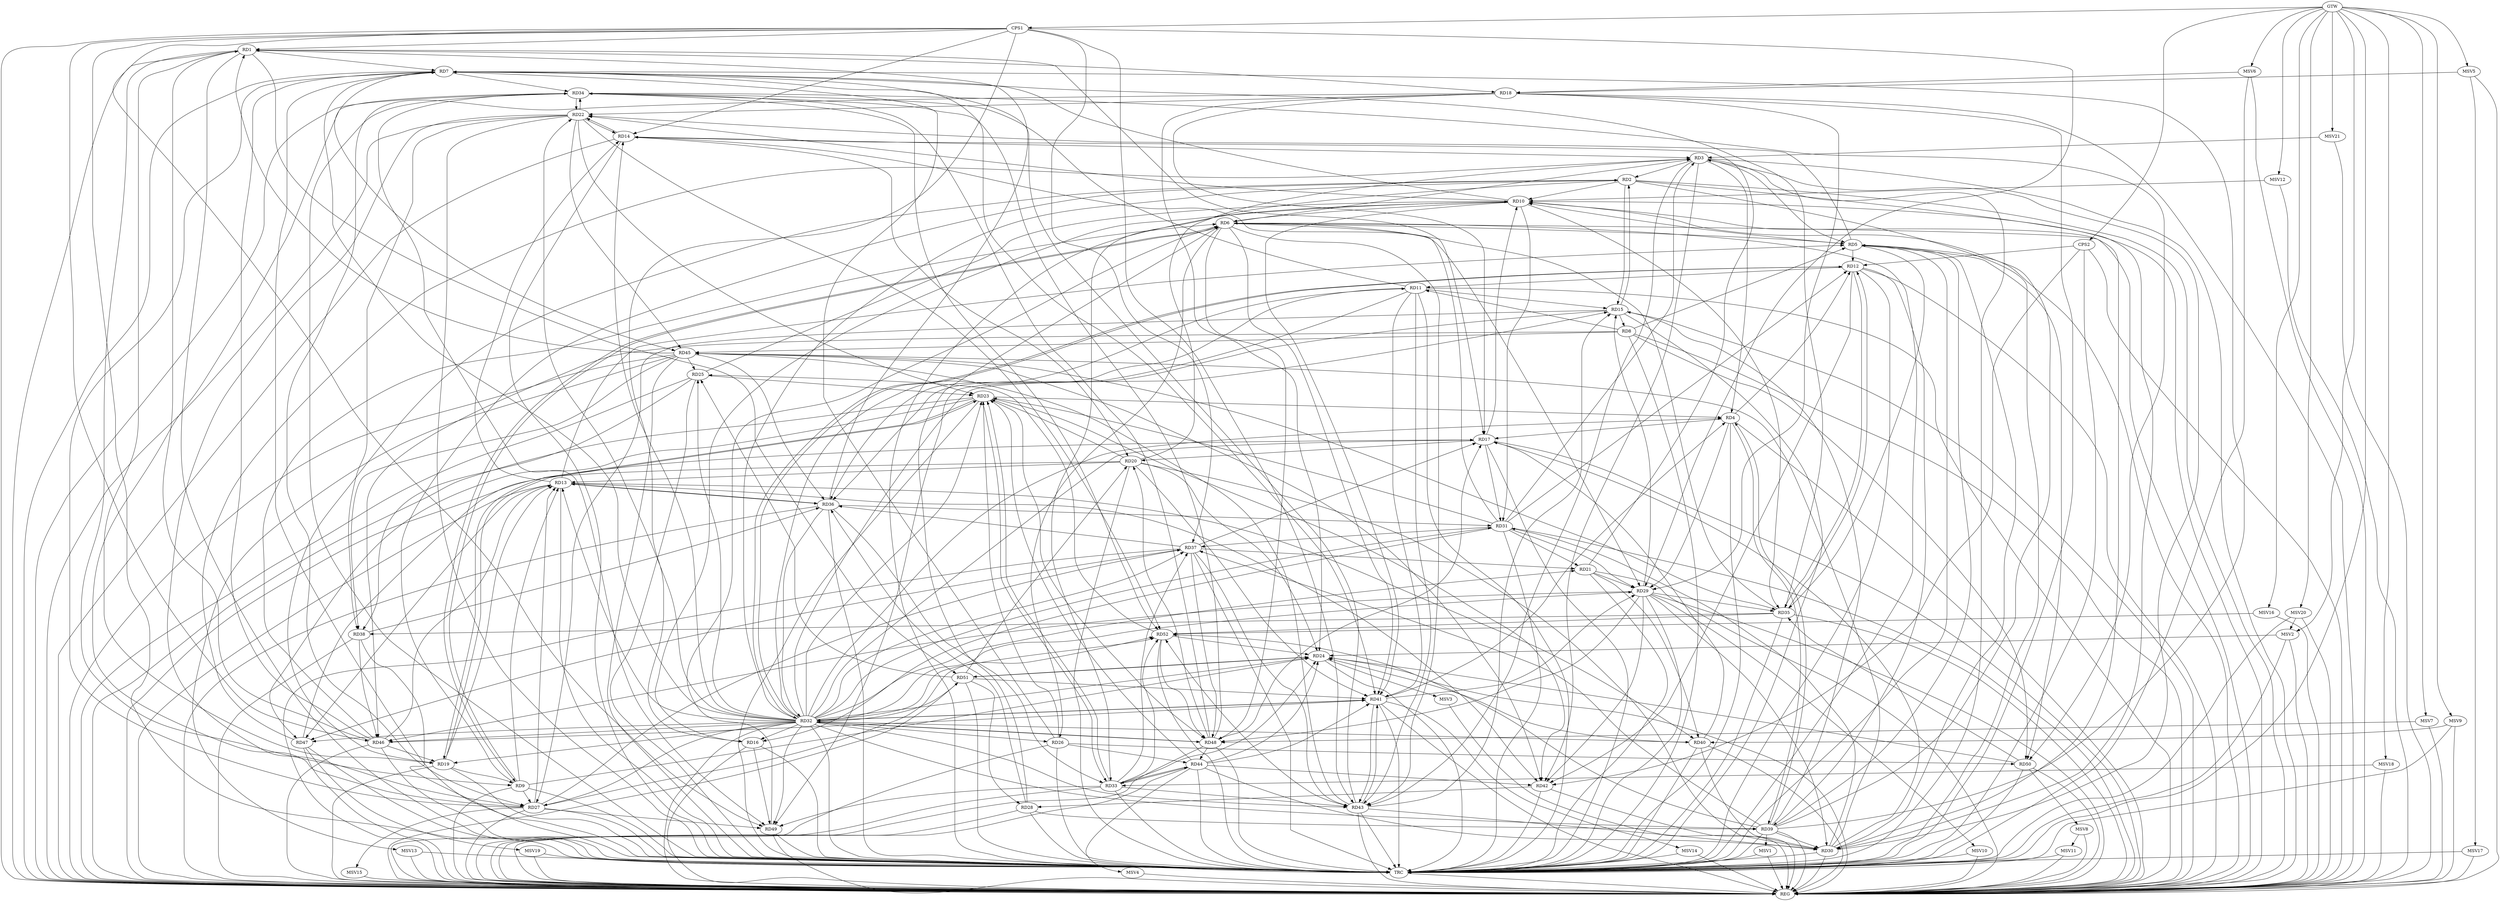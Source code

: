strict digraph G {
  RD1 [ label="RD1" ];
  RD2 [ label="RD2" ];
  RD3 [ label="RD3" ];
  RD4 [ label="RD4" ];
  RD5 [ label="RD5" ];
  RD6 [ label="RD6" ];
  RD7 [ label="RD7" ];
  RD8 [ label="RD8" ];
  RD9 [ label="RD9" ];
  RD10 [ label="RD10" ];
  RD11 [ label="RD11" ];
  RD12 [ label="RD12" ];
  RD13 [ label="RD13" ];
  RD14 [ label="RD14" ];
  RD15 [ label="RD15" ];
  RD16 [ label="RD16" ];
  RD17 [ label="RD17" ];
  RD18 [ label="RD18" ];
  RD19 [ label="RD19" ];
  RD20 [ label="RD20" ];
  RD21 [ label="RD21" ];
  RD22 [ label="RD22" ];
  RD23 [ label="RD23" ];
  RD24 [ label="RD24" ];
  RD25 [ label="RD25" ];
  RD26 [ label="RD26" ];
  RD27 [ label="RD27" ];
  RD28 [ label="RD28" ];
  RD29 [ label="RD29" ];
  RD30 [ label="RD30" ];
  RD31 [ label="RD31" ];
  RD32 [ label="RD32" ];
  RD33 [ label="RD33" ];
  RD34 [ label="RD34" ];
  RD35 [ label="RD35" ];
  RD36 [ label="RD36" ];
  RD37 [ label="RD37" ];
  RD38 [ label="RD38" ];
  RD39 [ label="RD39" ];
  RD40 [ label="RD40" ];
  RD41 [ label="RD41" ];
  RD42 [ label="RD42" ];
  RD43 [ label="RD43" ];
  RD44 [ label="RD44" ];
  RD45 [ label="RD45" ];
  RD46 [ label="RD46" ];
  RD47 [ label="RD47" ];
  RD48 [ label="RD48" ];
  RD49 [ label="RD49" ];
  RD50 [ label="RD50" ];
  RD51 [ label="RD51" ];
  RD52 [ label="RD52" ];
  CPS1 [ label="CPS1" ];
  CPS2 [ label="CPS2" ];
  GTW [ label="GTW" ];
  REG [ label="REG" ];
  TRC [ label="TRC" ];
  MSV1 [ label="MSV1" ];
  MSV2 [ label="MSV2" ];
  MSV3 [ label="MSV3" ];
  MSV4 [ label="MSV4" ];
  MSV5 [ label="MSV5" ];
  MSV6 [ label="MSV6" ];
  MSV7 [ label="MSV7" ];
  MSV8 [ label="MSV8" ];
  MSV9 [ label="MSV9" ];
  MSV10 [ label="MSV10" ];
  MSV11 [ label="MSV11" ];
  MSV12 [ label="MSV12" ];
  MSV13 [ label="MSV13" ];
  MSV14 [ label="MSV14" ];
  MSV15 [ label="MSV15" ];
  MSV16 [ label="MSV16" ];
  MSV17 [ label="MSV17" ];
  MSV18 [ label="MSV18" ];
  MSV19 [ label="MSV19" ];
  MSV20 [ label="MSV20" ];
  MSV21 [ label="MSV21" ];
  RD1 -> RD7;
  RD1 -> RD9;
  RD1 -> RD17;
  RD1 -> RD18;
  RD1 -> RD19;
  RD36 -> RD1;
  RD45 -> RD1;
  RD46 -> RD1;
  RD1 -> RD51;
  RD3 -> RD2;
  RD9 -> RD2;
  RD2 -> RD10;
  RD2 -> RD15;
  RD15 -> RD2;
  RD2 -> RD19;
  RD2 -> RD30;
  RD2 -> RD33;
  RD3 -> RD4;
  RD3 -> RD5;
  RD6 -> RD3;
  RD14 -> RD3;
  RD20 -> RD3;
  RD30 -> RD3;
  RD31 -> RD3;
  RD3 -> RD42;
  RD3 -> RD43;
  RD47 -> RD3;
  RD4 -> RD12;
  RD4 -> RD17;
  RD23 -> RD4;
  RD4 -> RD29;
  RD4 -> RD39;
  RD39 -> RD4;
  RD41 -> RD4;
  RD6 -> RD5;
  RD8 -> RD5;
  RD5 -> RD10;
  RD5 -> RD12;
  RD13 -> RD5;
  RD5 -> RD22;
  RD30 -> RD5;
  RD5 -> RD35;
  RD39 -> RD5;
  RD5 -> RD50;
  RD6 -> RD9;
  RD9 -> RD6;
  RD10 -> RD6;
  RD6 -> RD26;
  RD28 -> RD6;
  RD6 -> RD29;
  RD35 -> RD6;
  RD6 -> RD41;
  RD6 -> RD43;
  RD46 -> RD6;
  RD6 -> RD48;
  RD49 -> RD6;
  RD10 -> RD7;
  RD26 -> RD7;
  RD27 -> RD7;
  RD7 -> RD34;
  RD35 -> RD7;
  RD39 -> RD7;
  RD43 -> RD7;
  RD7 -> RD45;
  RD46 -> RD7;
  RD48 -> RD7;
  RD8 -> RD11;
  RD15 -> RD8;
  RD8 -> RD45;
  RD8 -> RD46;
  RD8 -> RD50;
  RD9 -> RD13;
  RD19 -> RD9;
  RD9 -> RD24;
  RD9 -> RD27;
  RD16 -> RD10;
  RD17 -> RD10;
  RD10 -> RD22;
  RD25 -> RD10;
  RD10 -> RD30;
  RD10 -> RD31;
  RD10 -> RD35;
  RD39 -> RD10;
  RD10 -> RD41;
  RD12 -> RD11;
  RD11 -> RD15;
  RD11 -> RD34;
  RD11 -> RD36;
  RD11 -> RD41;
  RD11 -> RD43;
  RD11 -> RD49;
  RD31 -> RD12;
  RD12 -> RD32;
  RD12 -> RD35;
  RD35 -> RD12;
  RD12 -> RD39;
  RD12 -> RD42;
  RD13 -> RD14;
  RD19 -> RD13;
  RD20 -> RD13;
  RD27 -> RD13;
  RD13 -> RD36;
  RD36 -> RD13;
  RD13 -> RD40;
  RD13 -> RD42;
  RD46 -> RD13;
  RD13 -> RD47;
  RD14 -> RD20;
  RD21 -> RD14;
  RD14 -> RD22;
  RD22 -> RD14;
  RD31 -> RD14;
  RD15 -> RD27;
  RD29 -> RD15;
  RD32 -> RD15;
  RD15 -> RD36;
  RD39 -> RD15;
  RD43 -> RD15;
  RD31 -> RD16;
  RD16 -> RD49;
  RD18 -> RD17;
  RD17 -> RD20;
  RD30 -> RD17;
  RD17 -> RD31;
  RD32 -> RD17;
  RD37 -> RD17;
  RD40 -> RD17;
  RD47 -> RD17;
  RD48 -> RD17;
  RD18 -> RD22;
  RD18 -> RD24;
  RD18 -> RD27;
  RD18 -> RD29;
  RD19 -> RD23;
  RD23 -> RD19;
  RD32 -> RD19;
  RD46 -> RD19;
  RD20 -> RD23;
  RD20 -> RD24;
  RD20 -> RD30;
  RD20 -> RD41;
  RD48 -> RD20;
  RD51 -> RD20;
  RD21 -> RD29;
  RD31 -> RD21;
  RD37 -> RD21;
  RD21 -> RD40;
  RD22 -> RD23;
  RD22 -> RD27;
  RD22 -> RD34;
  RD34 -> RD22;
  RD22 -> RD38;
  RD22 -> RD45;
  RD22 -> RD52;
  RD25 -> RD23;
  RD26 -> RD23;
  RD31 -> RD23;
  RD23 -> RD33;
  RD33 -> RD23;
  RD23 -> RD42;
  RD44 -> RD23;
  RD23 -> RD47;
  RD23 -> RD48;
  RD32 -> RD24;
  RD33 -> RD24;
  RD40 -> RD24;
  RD44 -> RD24;
  RD50 -> RD24;
  RD24 -> RD51;
  RD51 -> RD24;
  RD52 -> RD24;
  RD32 -> RD25;
  RD25 -> RD38;
  RD45 -> RD25;
  RD51 -> RD25;
  RD52 -> RD25;
  RD26 -> RD44;
  RD26 -> RD50;
  RD32 -> RD27;
  RD27 -> RD34;
  RD27 -> RD37;
  RD27 -> RD49;
  RD27 -> RD52;
  RD28 -> RD36;
  RD28 -> RD39;
  RD42 -> RD28;
  RD51 -> RD28;
  RD29 -> RD30;
  RD31 -> RD29;
  RD29 -> RD35;
  RD41 -> RD29;
  RD29 -> RD42;
  RD29 -> RD46;
  RD29 -> RD48;
  RD30 -> RD31;
  RD39 -> RD30;
  RD40 -> RD30;
  RD43 -> RD30;
  RD44 -> RD30;
  RD30 -> RD45;
  RD36 -> RD31;
  RD31 -> RD37;
  RD36 -> RD32;
  RD32 -> RD41;
  RD41 -> RD32;
  RD32 -> RD48;
  RD48 -> RD32;
  RD32 -> RD51;
  RD32 -> RD52;
  RD36 -> RD33;
  RD33 -> RD37;
  RD33 -> RD43;
  RD33 -> RD44;
  RD44 -> RD33;
  RD33 -> RD49;
  RD33 -> RD52;
  RD34 -> RD41;
  RD48 -> RD34;
  RD34 -> RD49;
  RD34 -> RD50;
  RD34 -> RD52;
  RD35 -> RD38;
  RD45 -> RD35;
  RD50 -> RD35;
  RD35 -> RD52;
  RD37 -> RD36;
  RD38 -> RD36;
  RD45 -> RD36;
  RD39 -> RD37;
  RD37 -> RD43;
  RD37 -> RD47;
  RD37 -> RD48;
  RD45 -> RD38;
  RD38 -> RD46;
  RD39 -> RD52;
  RD41 -> RD43;
  RD43 -> RD41;
  RD44 -> RD41;
  RD46 -> RD41;
  RD51 -> RD41;
  RD44 -> RD42;
  RD45 -> RD42;
  RD43 -> RD45;
  RD43 -> RD52;
  RD48 -> RD44;
  RD52 -> RD48;
  CPS1 -> RD14;
  CPS1 -> RD49;
  CPS1 -> RD43;
  CPS1 -> RD1;
  CPS1 -> RD37;
  CPS1 -> RD16;
  CPS1 -> RD46;
  CPS1 -> RD29;
  CPS2 -> RD12;
  CPS2 -> RD42;
  GTW -> CPS1;
  GTW -> CPS2;
  RD1 -> REG;
  RD2 -> REG;
  RD3 -> REG;
  RD4 -> REG;
  RD5 -> REG;
  RD6 -> REG;
  RD7 -> REG;
  RD8 -> REG;
  RD9 -> REG;
  RD10 -> REG;
  RD11 -> REG;
  RD12 -> REG;
  RD13 -> REG;
  RD14 -> REG;
  RD15 -> REG;
  RD16 -> REG;
  RD17 -> REG;
  RD18 -> REG;
  RD19 -> REG;
  RD20 -> REG;
  RD21 -> REG;
  RD22 -> REG;
  RD23 -> REG;
  RD24 -> REG;
  RD25 -> REG;
  RD26 -> REG;
  RD27 -> REG;
  RD28 -> REG;
  RD29 -> REG;
  RD30 -> REG;
  RD31 -> REG;
  RD32 -> REG;
  RD33 -> REG;
  RD34 -> REG;
  RD35 -> REG;
  RD36 -> REG;
  RD37 -> REG;
  RD38 -> REG;
  RD39 -> REG;
  RD40 -> REG;
  RD41 -> REG;
  RD42 -> REG;
  RD43 -> REG;
  RD44 -> REG;
  RD45 -> REG;
  RD46 -> REG;
  RD47 -> REG;
  RD48 -> REG;
  RD49 -> REG;
  RD50 -> REG;
  RD51 -> REG;
  CPS1 -> REG;
  CPS2 -> REG;
  RD1 -> TRC;
  RD2 -> TRC;
  RD3 -> TRC;
  RD4 -> TRC;
  RD5 -> TRC;
  RD6 -> TRC;
  RD7 -> TRC;
  RD8 -> TRC;
  RD9 -> TRC;
  RD10 -> TRC;
  RD11 -> TRC;
  RD12 -> TRC;
  RD13 -> TRC;
  RD14 -> TRC;
  RD15 -> TRC;
  RD16 -> TRC;
  RD17 -> TRC;
  RD18 -> TRC;
  RD19 -> TRC;
  RD20 -> TRC;
  RD21 -> TRC;
  RD22 -> TRC;
  RD23 -> TRC;
  RD24 -> TRC;
  RD25 -> TRC;
  RD26 -> TRC;
  RD27 -> TRC;
  RD28 -> TRC;
  RD29 -> TRC;
  RD30 -> TRC;
  RD31 -> TRC;
  RD32 -> TRC;
  RD33 -> TRC;
  RD34 -> TRC;
  RD35 -> TRC;
  RD36 -> TRC;
  RD37 -> TRC;
  RD38 -> TRC;
  RD39 -> TRC;
  RD40 -> TRC;
  RD41 -> TRC;
  RD42 -> TRC;
  RD43 -> TRC;
  RD44 -> TRC;
  RD45 -> TRC;
  RD46 -> TRC;
  RD47 -> TRC;
  RD48 -> TRC;
  RD49 -> TRC;
  RD50 -> TRC;
  RD51 -> TRC;
  RD52 -> TRC;
  CPS1 -> TRC;
  CPS2 -> TRC;
  GTW -> TRC;
  TRC -> REG;
  RD32 -> RD29;
  RD32 -> RD12;
  RD32 -> RD47;
  RD32 -> RD43;
  RD32 -> RD14;
  RD32 -> RD37;
  RD32 -> RD46;
  RD32 -> RD26;
  RD32 -> RD2;
  RD32 -> RD22;
  RD32 -> RD40;
  RD32 -> RD11;
  RD32 -> RD4;
  RD32 -> RD49;
  RD32 -> RD31;
  RD32 -> RD23;
  RD32 -> RD7;
  RD32 -> RD16;
  RD32 -> RD21;
  RD32 -> RD13;
  RD32 -> RD39;
  RD39 -> MSV1;
  MSV1 -> REG;
  MSV1 -> TRC;
  MSV2 -> RD24;
  GTW -> MSV2;
  MSV2 -> REG;
  MSV2 -> TRC;
  RD24 -> MSV3;
  MSV3 -> REG;
  RD44 -> MSV4;
  MSV4 -> REG;
  MSV5 -> RD18;
  GTW -> MSV5;
  MSV5 -> REG;
  MSV6 -> RD18;
  GTW -> MSV6;
  MSV6 -> REG;
  MSV6 -> TRC;
  MSV7 -> RD48;
  GTW -> MSV7;
  MSV7 -> REG;
  RD50 -> MSV8;
  MSV8 -> REG;
  MSV9 -> RD40;
  GTW -> MSV9;
  MSV9 -> REG;
  MSV9 -> TRC;
  RD29 -> MSV10;
  MSV10 -> REG;
  MSV10 -> TRC;
  MSV8 -> MSV11;
  MSV11 -> REG;
  MSV11 -> TRC;
  MSV12 -> RD10;
  GTW -> MSV12;
  MSV12 -> REG;
  RD45 -> MSV13;
  MSV13 -> REG;
  MSV13 -> TRC;
  RD41 -> MSV14;
  MSV14 -> REG;
  MSV14 -> TRC;
  RD27 -> MSV15;
  MSV15 -> REG;
  MSV16 -> RD52;
  GTW -> MSV16;
  MSV16 -> REG;
  MSV5 -> MSV17;
  MSV17 -> REG;
  MSV17 -> TRC;
  MSV18 -> RD33;
  GTW -> MSV18;
  MSV18 -> REG;
  RD47 -> MSV19;
  MSV19 -> REG;
  MSV19 -> TRC;
  MSV20 -> MSV2;
  GTW -> MSV20;
  MSV20 -> REG;
  MSV20 -> TRC;
  MSV21 -> RD3;
  GTW -> MSV21;
  MSV21 -> REG;
}
